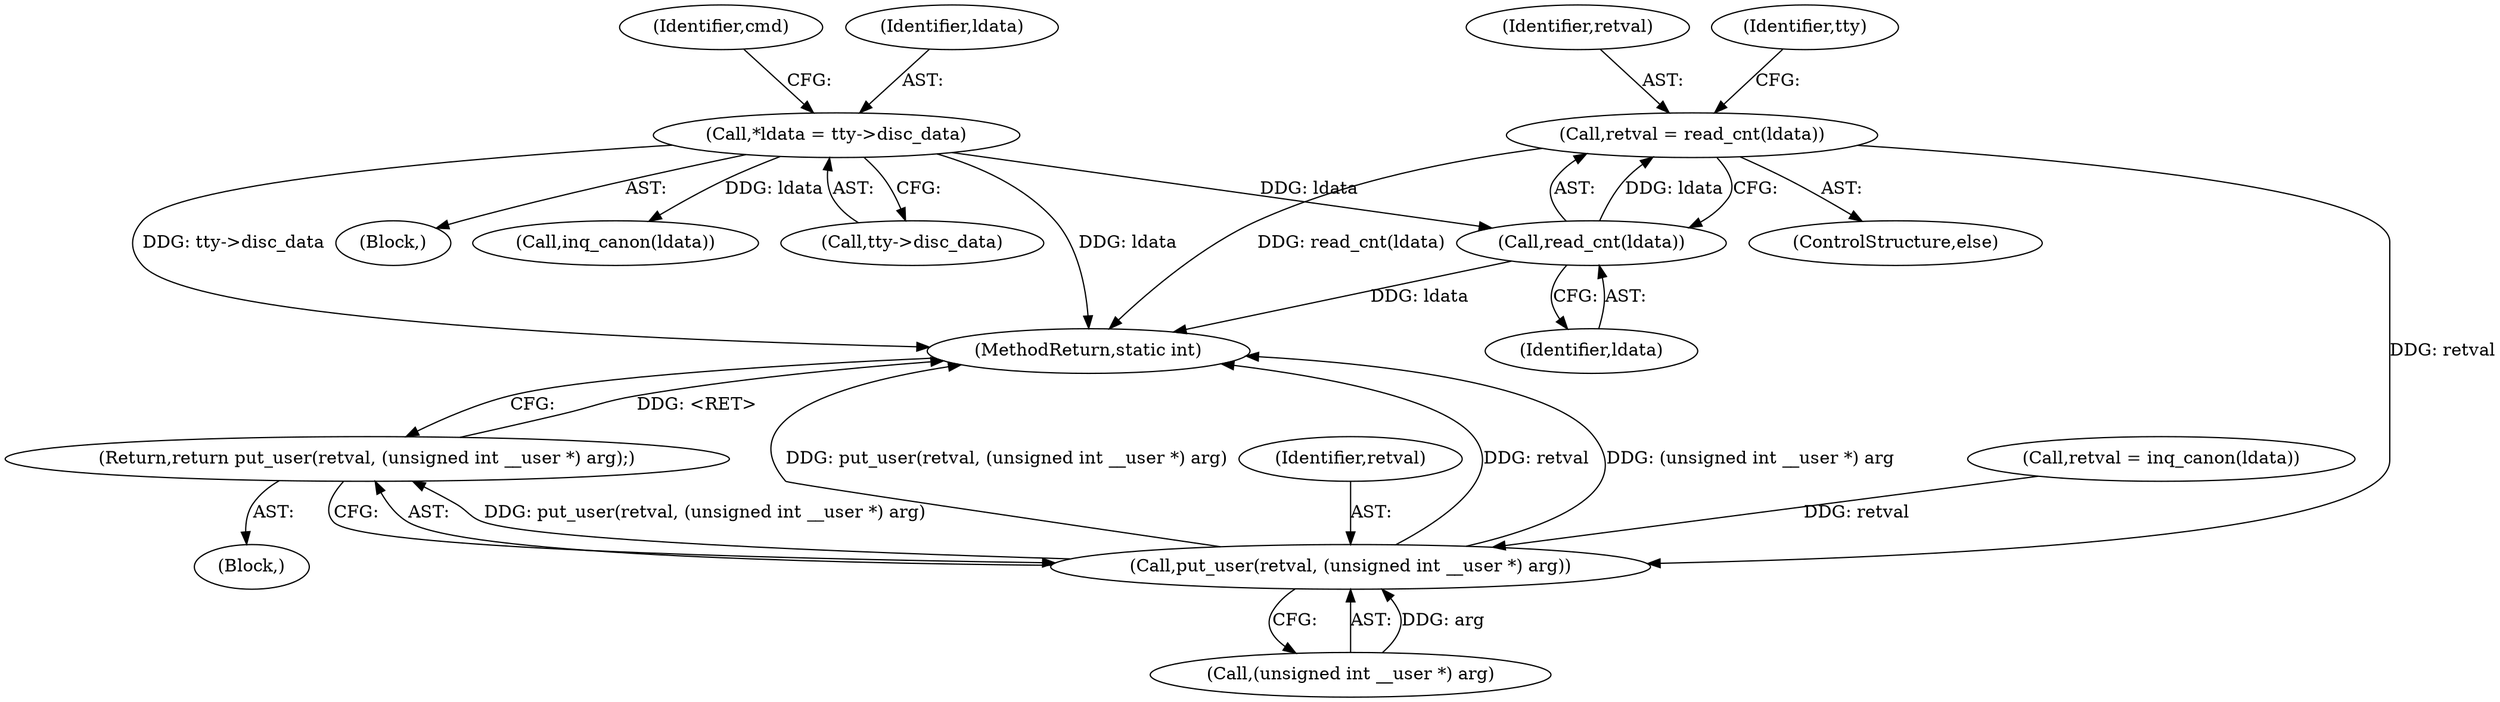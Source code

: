 digraph "0_linux_966031f340185eddd05affcf72b740549f056348@API" {
"1000142" [label="(Call,retval = read_cnt(ldata))"];
"1000144" [label="(Call,read_cnt(ldata))"];
"1000107" [label="(Call,*ldata = tty->disc_data)"];
"1000152" [label="(Call,put_user(retval, (unsigned int __user *) arg))"];
"1000151" [label="(Return,return put_user(retval, (unsigned int __user *) arg);)"];
"1000141" [label="(ControlStructure,else)"];
"1000154" [label="(Call,(unsigned int __user *) arg)"];
"1000142" [label="(Call,retval = read_cnt(ldata))"];
"1000114" [label="(Identifier,cmd)"];
"1000105" [label="(Block,)"];
"1000151" [label="(Return,return put_user(retval, (unsigned int __user *) arg);)"];
"1000139" [label="(Call,inq_canon(ldata))"];
"1000144" [label="(Call,read_cnt(ldata))"];
"1000109" [label="(Call,tty->disc_data)"];
"1000143" [label="(Identifier,retval)"];
"1000107" [label="(Call,*ldata = tty->disc_data)"];
"1000108" [label="(Identifier,ldata)"];
"1000152" [label="(Call,put_user(retval, (unsigned int __user *) arg))"];
"1000153" [label="(Identifier,retval)"];
"1000164" [label="(MethodReturn,static int)"];
"1000137" [label="(Call,retval = inq_canon(ldata))"];
"1000149" [label="(Identifier,tty)"];
"1000115" [label="(Block,)"];
"1000145" [label="(Identifier,ldata)"];
"1000142" -> "1000141"  [label="AST: "];
"1000142" -> "1000144"  [label="CFG: "];
"1000143" -> "1000142"  [label="AST: "];
"1000144" -> "1000142"  [label="AST: "];
"1000149" -> "1000142"  [label="CFG: "];
"1000142" -> "1000164"  [label="DDG: read_cnt(ldata)"];
"1000144" -> "1000142"  [label="DDG: ldata"];
"1000142" -> "1000152"  [label="DDG: retval"];
"1000144" -> "1000145"  [label="CFG: "];
"1000145" -> "1000144"  [label="AST: "];
"1000144" -> "1000164"  [label="DDG: ldata"];
"1000107" -> "1000144"  [label="DDG: ldata"];
"1000107" -> "1000105"  [label="AST: "];
"1000107" -> "1000109"  [label="CFG: "];
"1000108" -> "1000107"  [label="AST: "];
"1000109" -> "1000107"  [label="AST: "];
"1000114" -> "1000107"  [label="CFG: "];
"1000107" -> "1000164"  [label="DDG: ldata"];
"1000107" -> "1000164"  [label="DDG: tty->disc_data"];
"1000107" -> "1000139"  [label="DDG: ldata"];
"1000152" -> "1000151"  [label="AST: "];
"1000152" -> "1000154"  [label="CFG: "];
"1000153" -> "1000152"  [label="AST: "];
"1000154" -> "1000152"  [label="AST: "];
"1000151" -> "1000152"  [label="CFG: "];
"1000152" -> "1000164"  [label="DDG: retval"];
"1000152" -> "1000164"  [label="DDG: (unsigned int __user *) arg"];
"1000152" -> "1000164"  [label="DDG: put_user(retval, (unsigned int __user *) arg)"];
"1000152" -> "1000151"  [label="DDG: put_user(retval, (unsigned int __user *) arg)"];
"1000137" -> "1000152"  [label="DDG: retval"];
"1000154" -> "1000152"  [label="DDG: arg"];
"1000151" -> "1000115"  [label="AST: "];
"1000164" -> "1000151"  [label="CFG: "];
"1000151" -> "1000164"  [label="DDG: <RET>"];
}
